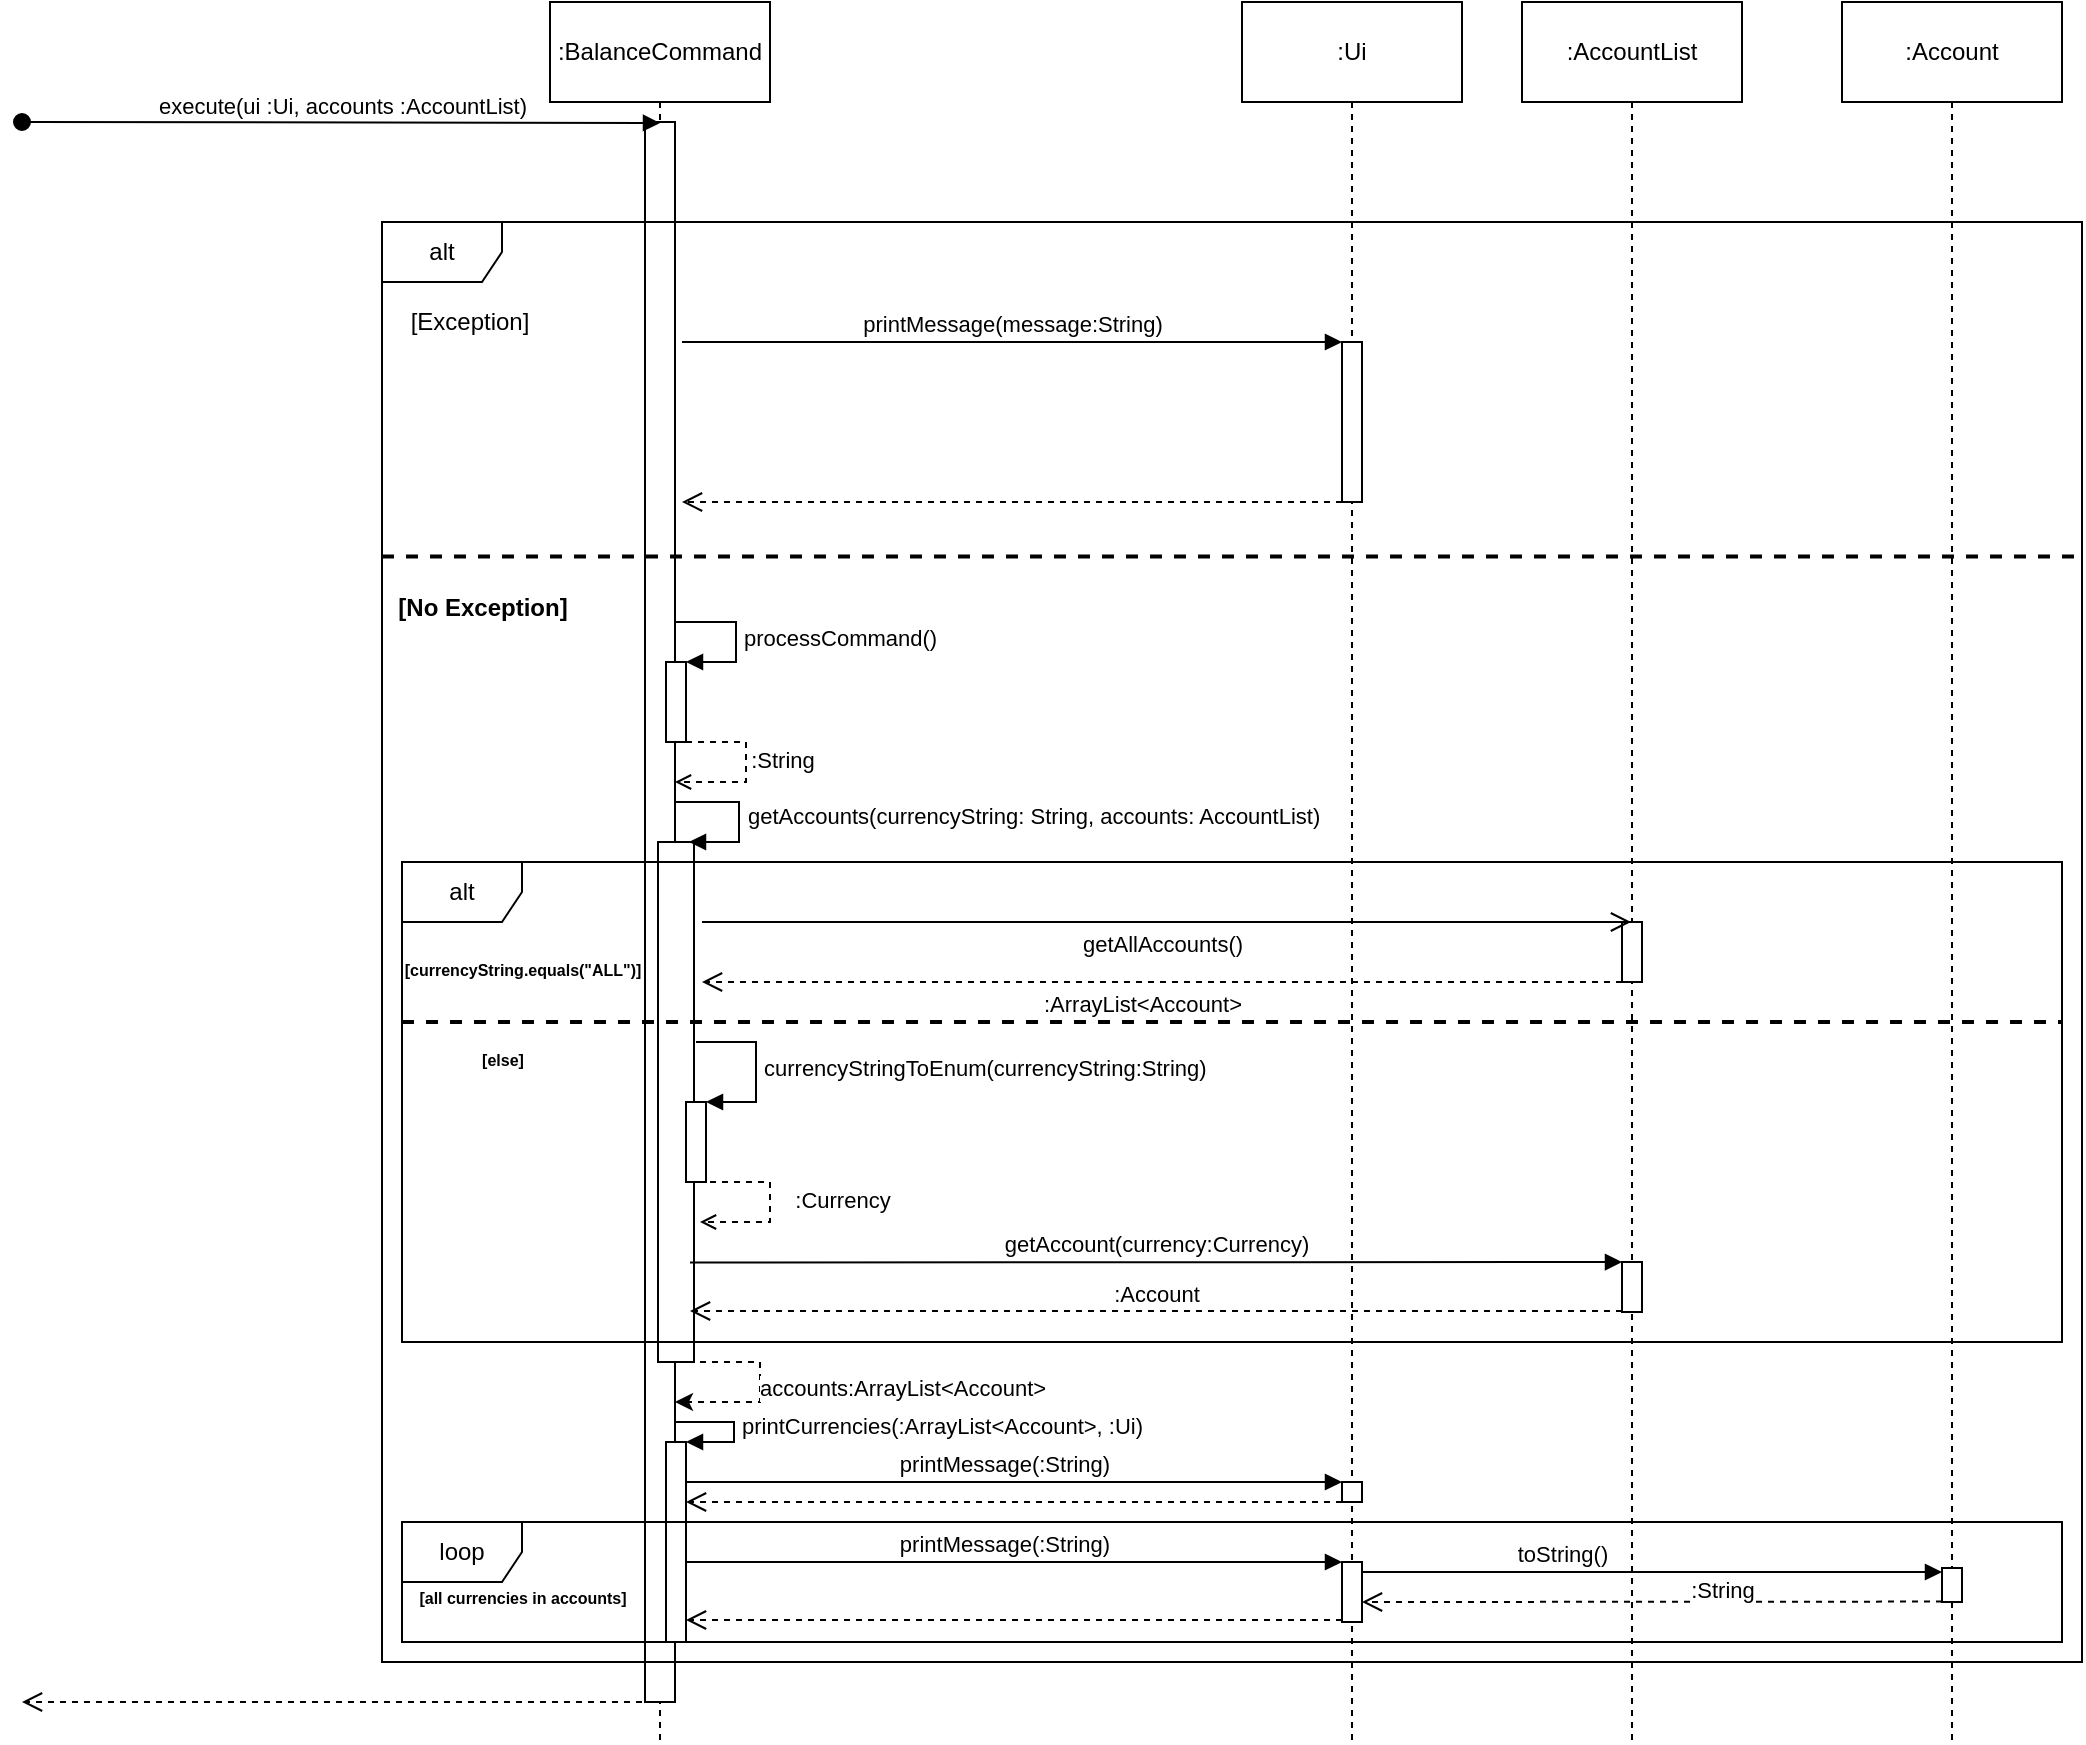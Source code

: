 <mxfile version="21.1.1" type="device">
  <diagram name="Page-1" id="e1OJEfIdMXNyWtMZwztH">
    <mxGraphModel dx="1500" dy="773" grid="1" gridSize="10" guides="1" tooltips="1" connect="1" arrows="1" fold="1" page="1" pageScale="1" pageWidth="827" pageHeight="1169" math="0" shadow="0">
      <root>
        <mxCell id="0" />
        <mxCell id="1" parent="0" />
        <mxCell id="qAqxc3iNbVJxK92Ongxz-4" value="" style="shape=umlLifeline;perimeter=lifelinePerimeter;whiteSpace=wrap;html=1;container=1;dropTarget=0;collapsible=0;recursiveResize=0;outlineConnect=0;portConstraint=eastwest;newEdgeStyle={&quot;edgeStyle&quot;:&quot;elbowEdgeStyle&quot;,&quot;elbow&quot;:&quot;vertical&quot;,&quot;curved&quot;:0,&quot;rounded&quot;:0};participant=umlEntity;" parent="1" vertex="1">
          <mxGeometry x="339" y="20" width="40" height="860" as="geometry" />
        </mxCell>
        <mxCell id="qAqxc3iNbVJxK92Ongxz-9" value="" style="html=1;points=[];perimeter=orthogonalPerimeter;outlineConnect=0;targetShapes=umlLifeline;portConstraint=eastwest;newEdgeStyle={&quot;edgeStyle&quot;:&quot;elbowEdgeStyle&quot;,&quot;elbow&quot;:&quot;vertical&quot;,&quot;curved&quot;:0,&quot;rounded&quot;:0};" parent="qAqxc3iNbVJxK92Ongxz-4" vertex="1">
          <mxGeometry x="12.5" y="50" width="15" height="790" as="geometry" />
        </mxCell>
        <mxCell id="qAqxc3iNbVJxK92Ongxz-35" value="" style="html=1;points=[];perimeter=orthogonalPerimeter;outlineConnect=0;targetShapes=umlLifeline;portConstraint=eastwest;newEdgeStyle={&quot;edgeStyle&quot;:&quot;elbowEdgeStyle&quot;,&quot;elbow&quot;:&quot;vertical&quot;,&quot;curved&quot;:0,&quot;rounded&quot;:0};" parent="qAqxc3iNbVJxK92Ongxz-4" vertex="1">
          <mxGeometry x="19" y="410" width="18" height="260" as="geometry" />
        </mxCell>
        <mxCell id="qAqxc3iNbVJxK92Ongxz-61" value="" style="html=1;points=[];perimeter=orthogonalPerimeter;outlineConnect=0;targetShapes=umlLifeline;portConstraint=eastwest;newEdgeStyle={&quot;edgeStyle&quot;:&quot;elbowEdgeStyle&quot;,&quot;elbow&quot;:&quot;vertical&quot;,&quot;curved&quot;:0,&quot;rounded&quot;:0};" parent="qAqxc3iNbVJxK92Ongxz-4" vertex="1">
          <mxGeometry x="23" y="710" width="10" height="100" as="geometry" />
        </mxCell>
        <mxCell id="qAqxc3iNbVJxK92Ongxz-2" value=":BalanceCommand" style="html=1;whiteSpace=wrap;" parent="1" vertex="1">
          <mxGeometry x="304" y="10" width="110" height="50" as="geometry" />
        </mxCell>
        <mxCell id="qAqxc3iNbVJxK92Ongxz-6" value="execute(ui :Ui, accounts :AccountList)" style="html=1;verticalAlign=bottom;startArrow=oval;startFill=1;endArrow=block;startSize=8;edgeStyle=elbowEdgeStyle;elbow=vertical;curved=0;rounded=0;" parent="1" edge="1">
          <mxGeometry width="60" relative="1" as="geometry">
            <mxPoint x="40" y="70" as="sourcePoint" />
            <mxPoint x="359" y="71" as="targetPoint" />
          </mxGeometry>
        </mxCell>
        <mxCell id="qAqxc3iNbVJxK92Ongxz-8" value="" style="shape=umlLifeline;perimeter=lifelinePerimeter;whiteSpace=wrap;html=1;container=1;dropTarget=0;collapsible=0;recursiveResize=0;outlineConnect=0;portConstraint=eastwest;newEdgeStyle={&quot;edgeStyle&quot;:&quot;elbowEdgeStyle&quot;,&quot;elbow&quot;:&quot;vertical&quot;,&quot;curved&quot;:0,&quot;rounded&quot;:0};participant=umlBoundary;" parent="1" vertex="1">
          <mxGeometry x="680" y="20" width="50" height="860" as="geometry" />
        </mxCell>
        <mxCell id="qAqxc3iNbVJxK92Ongxz-7" value=":Ui" style="html=1;whiteSpace=wrap;" parent="1" vertex="1">
          <mxGeometry x="650" y="10" width="110" height="50" as="geometry" />
        </mxCell>
        <mxCell id="qAqxc3iNbVJxK92Ongxz-18" value="alt" style="shape=umlFrame;whiteSpace=wrap;html=1;pointerEvents=0;" parent="1" vertex="1">
          <mxGeometry x="220" y="120" width="850" height="720" as="geometry" />
        </mxCell>
        <mxCell id="P9X6cf1XV2n2BRrHxzTW-1" value="getAccounts(currencyString: String, accounts: AccountList)" style="html=1;align=left;spacingLeft=2;endArrow=block;rounded=0;edgeStyle=orthogonalEdgeStyle;curved=0;rounded=0;" edge="1" parent="qAqxc3iNbVJxK92Ongxz-18">
          <mxGeometry relative="1" as="geometry">
            <mxPoint x="146.5" y="290" as="sourcePoint" />
            <Array as="points">
              <mxPoint x="178.5" y="290" />
              <mxPoint x="178.5" y="310" />
            </Array>
            <mxPoint as="offset" />
            <mxPoint x="153.5" y="310" as="targetPoint" />
          </mxGeometry>
        </mxCell>
        <UserObject label="[Exception]" placeholders="1" name="Variable" id="qAqxc3iNbVJxK92Ongxz-20">
          <mxCell style="text;html=1;strokeColor=none;fillColor=none;align=center;verticalAlign=middle;whiteSpace=wrap;overflow=hidden;" parent="1" vertex="1">
            <mxGeometry x="224" y="160" width="80" height="20" as="geometry" />
          </mxCell>
        </UserObject>
        <mxCell id="qAqxc3iNbVJxK92Ongxz-21" value="printMessage(message:String)" style="html=1;verticalAlign=bottom;startArrow=none;startFill=0;endArrow=block;startSize=8;edgeStyle=elbowEdgeStyle;elbow=vertical;curved=0;rounded=0;" parent="1" target="qAqxc3iNbVJxK92Ongxz-22" edge="1">
          <mxGeometry width="60" relative="1" as="geometry">
            <mxPoint x="370" y="180" as="sourcePoint" />
            <mxPoint x="510" y="180" as="targetPoint" />
          </mxGeometry>
        </mxCell>
        <mxCell id="qAqxc3iNbVJxK92Ongxz-22" value="" style="html=1;points=[];perimeter=orthogonalPerimeter;outlineConnect=0;targetShapes=umlLifeline;portConstraint=eastwest;newEdgeStyle={&quot;edgeStyle&quot;:&quot;elbowEdgeStyle&quot;,&quot;elbow&quot;:&quot;vertical&quot;,&quot;curved&quot;:0,&quot;rounded&quot;:0};" parent="1" vertex="1">
          <mxGeometry x="700" y="180" width="10" height="80" as="geometry" />
        </mxCell>
        <mxCell id="qAqxc3iNbVJxK92Ongxz-25" value="" style="html=1;verticalAlign=bottom;endArrow=open;dashed=1;endSize=8;edgeStyle=elbowEdgeStyle;elbow=vertical;curved=0;rounded=0;" parent="1" source="qAqxc3iNbVJxK92Ongxz-22" edge="1">
          <mxGeometry relative="1" as="geometry">
            <mxPoint x="450" y="260" as="sourcePoint" />
            <mxPoint x="370" y="260" as="targetPoint" />
          </mxGeometry>
        </mxCell>
        <mxCell id="qAqxc3iNbVJxK92Ongxz-26" value="" style="line;strokeWidth=2;html=1;dashed=1;" parent="1" vertex="1">
          <mxGeometry x="220" y="270" width="850" height="34.38" as="geometry" />
        </mxCell>
        <mxCell id="qAqxc3iNbVJxK92Ongxz-31" value="" style="html=1;points=[];perimeter=orthogonalPerimeter;outlineConnect=0;targetShapes=umlLifeline;portConstraint=eastwest;newEdgeStyle={&quot;edgeStyle&quot;:&quot;elbowEdgeStyle&quot;,&quot;elbow&quot;:&quot;vertical&quot;,&quot;curved&quot;:0,&quot;rounded&quot;:0};" parent="1" vertex="1">
          <mxGeometry x="362" y="340" width="10" height="40" as="geometry" />
        </mxCell>
        <mxCell id="qAqxc3iNbVJxK92Ongxz-32" value="processCommand()" style="html=1;align=left;spacingLeft=2;endArrow=block;rounded=0;edgeStyle=orthogonalEdgeStyle;curved=0;rounded=0;" parent="1" target="qAqxc3iNbVJxK92Ongxz-31" edge="1">
          <mxGeometry relative="1" as="geometry">
            <mxPoint x="367" y="320" as="sourcePoint" />
            <Array as="points">
              <mxPoint x="397" y="320" />
              <mxPoint x="397" y="340" />
            </Array>
            <mxPoint as="offset" />
          </mxGeometry>
        </mxCell>
        <mxCell id="qAqxc3iNbVJxK92Ongxz-33" value="" style="html=1;align=left;spacingLeft=2;endArrow=open;rounded=0;edgeStyle=orthogonalEdgeStyle;curved=0;rounded=0;dashed=1;endFill=0;" parent="1" target="qAqxc3iNbVJxK92Ongxz-9" edge="1">
          <mxGeometry relative="1" as="geometry">
            <mxPoint x="372" y="380" as="sourcePoint" />
            <Array as="points">
              <mxPoint x="402" y="380" />
              <mxPoint x="402" y="400" />
            </Array>
            <mxPoint x="377" y="400" as="targetPoint" />
            <mxPoint as="offset" />
          </mxGeometry>
        </mxCell>
        <mxCell id="qAqxc3iNbVJxK92Ongxz-34" value=":String" style="edgeLabel;html=1;align=center;verticalAlign=middle;resizable=0;points=[];" parent="qAqxc3iNbVJxK92Ongxz-33" vertex="1" connectable="0">
          <mxGeometry x="-0.082" y="-1" relative="1" as="geometry">
            <mxPoint x="19" as="offset" />
          </mxGeometry>
        </mxCell>
        <mxCell id="qAqxc3iNbVJxK92Ongxz-38" value="" style="shape=umlLifeline;perimeter=lifelinePerimeter;whiteSpace=wrap;html=1;container=1;dropTarget=0;collapsible=0;recursiveResize=0;outlineConnect=0;portConstraint=eastwest;newEdgeStyle={&quot;edgeStyle&quot;:&quot;elbowEdgeStyle&quot;,&quot;elbow&quot;:&quot;vertical&quot;,&quot;curved&quot;:0,&quot;rounded&quot;:0};participant=umlEntity;" parent="1" vertex="1">
          <mxGeometry x="825" y="20" width="40" height="860" as="geometry" />
        </mxCell>
        <mxCell id="qAqxc3iNbVJxK92Ongxz-37" value=":AccountList" style="html=1;whiteSpace=wrap;" parent="1" vertex="1">
          <mxGeometry x="790" y="10" width="110" height="50" as="geometry" />
        </mxCell>
        <mxCell id="qAqxc3iNbVJxK92Ongxz-40" value="alt" style="shape=umlFrame;whiteSpace=wrap;html=1;pointerEvents=0;" parent="1" vertex="1">
          <mxGeometry x="230" y="440" width="830" height="240" as="geometry" />
        </mxCell>
        <mxCell id="qAqxc3iNbVJxK92Ongxz-41" value="&lt;font style=&quot;font-size: 8px;&quot;&gt;[currencyString.equals(&quot;ALL&quot;)]&lt;/font&gt;" style="text;align=center;fontStyle=1;verticalAlign=middle;spacingLeft=3;spacingRight=3;strokeColor=none;rotatable=0;points=[[0,0.5],[1,0.5]];portConstraint=eastwest;html=1;" parent="1" vertex="1">
          <mxGeometry x="250" y="480" width="80" height="26" as="geometry" />
        </mxCell>
        <mxCell id="qAqxc3iNbVJxK92Ongxz-42" value="" style="html=1;points=[];perimeter=orthogonalPerimeter;outlineConnect=0;targetShapes=umlLifeline;portConstraint=eastwest;newEdgeStyle={&quot;edgeStyle&quot;:&quot;elbowEdgeStyle&quot;,&quot;elbow&quot;:&quot;vertical&quot;,&quot;curved&quot;:0,&quot;rounded&quot;:0};" parent="1" vertex="1">
          <mxGeometry x="840" y="470" width="10" height="30" as="geometry" />
        </mxCell>
        <mxCell id="qAqxc3iNbVJxK92Ongxz-43" value="getAllAccounts()" style="html=1;verticalAlign=bottom;startArrow=none;startFill=0;endArrow=open;startSize=6;endSize=8;edgeStyle=elbowEdgeStyle;elbow=vertical;curved=0;rounded=0;" parent="1" target="qAqxc3iNbVJxK92Ongxz-38" edge="1">
          <mxGeometry x="-0.01" y="-20" width="80" relative="1" as="geometry">
            <mxPoint x="380" y="470" as="sourcePoint" />
            <mxPoint x="442" y="470" as="targetPoint" />
            <mxPoint as="offset" />
          </mxGeometry>
        </mxCell>
        <mxCell id="qAqxc3iNbVJxK92Ongxz-44" value=":ArrayList&amp;lt;Account&amp;gt;" style="html=1;verticalAlign=bottom;endArrow=open;dashed=1;endSize=8;edgeStyle=elbowEdgeStyle;elbow=vertical;curved=0;rounded=0;" parent="1" source="qAqxc3iNbVJxK92Ongxz-42" edge="1">
          <mxGeometry x="0.043" y="20" relative="1" as="geometry">
            <mxPoint x="452" y="530" as="sourcePoint" />
            <mxPoint x="380" y="500" as="targetPoint" />
            <Array as="points">
              <mxPoint x="830" y="500" />
            </Array>
            <mxPoint as="offset" />
          </mxGeometry>
        </mxCell>
        <mxCell id="qAqxc3iNbVJxK92Ongxz-46" value="" style="line;strokeWidth=2;html=1;perimeter=backbonePerimeter;points=[];outlineConnect=0;dashed=1;" parent="1" vertex="1">
          <mxGeometry x="230" y="515" width="830" height="10" as="geometry" />
        </mxCell>
        <mxCell id="qAqxc3iNbVJxK92Ongxz-48" value="&lt;span style=&quot;font-size: 8px;&quot;&gt;[else]&lt;/span&gt;" style="text;align=center;fontStyle=1;verticalAlign=middle;spacingLeft=3;spacingRight=3;strokeColor=none;rotatable=0;points=[[0,0.5],[1,0.5]];portConstraint=eastwest;html=1;" parent="1" vertex="1">
          <mxGeometry x="240" y="525" width="80" height="26" as="geometry" />
        </mxCell>
        <mxCell id="qAqxc3iNbVJxK92Ongxz-51" value="" style="html=1;points=[];perimeter=orthogonalPerimeter;outlineConnect=0;targetShapes=umlLifeline;portConstraint=eastwest;newEdgeStyle={&quot;edgeStyle&quot;:&quot;elbowEdgeStyle&quot;,&quot;elbow&quot;:&quot;vertical&quot;,&quot;curved&quot;:0,&quot;rounded&quot;:0};" parent="1" vertex="1">
          <mxGeometry x="372" y="560" width="10" height="40" as="geometry" />
        </mxCell>
        <mxCell id="qAqxc3iNbVJxK92Ongxz-52" value="currencyStringToEnum(currencyString:String)" style="html=1;align=left;spacingLeft=2;endArrow=block;rounded=0;edgeStyle=orthogonalEdgeStyle;curved=0;rounded=0;" parent="1" target="qAqxc3iNbVJxK92Ongxz-51" edge="1">
          <mxGeometry relative="1" as="geometry">
            <mxPoint x="377" y="530" as="sourcePoint" />
            <Array as="points">
              <mxPoint x="407" y="560" />
            </Array>
          </mxGeometry>
        </mxCell>
        <mxCell id="qAqxc3iNbVJxK92Ongxz-56" value="" style="html=1;align=left;spacingLeft=2;endArrow=open;rounded=0;edgeStyle=orthogonalEdgeStyle;curved=0;rounded=0;dashed=1;endFill=0;" parent="1" edge="1">
          <mxGeometry relative="1" as="geometry">
            <mxPoint x="384" y="600" as="sourcePoint" />
            <Array as="points">
              <mxPoint x="414" y="600" />
              <mxPoint x="414" y="620" />
            </Array>
            <mxPoint x="379" y="620" as="targetPoint" />
            <mxPoint as="offset" />
          </mxGeometry>
        </mxCell>
        <mxCell id="qAqxc3iNbVJxK92Ongxz-57" value=":Currency" style="edgeLabel;html=1;align=center;verticalAlign=middle;resizable=0;points=[];" parent="qAqxc3iNbVJxK92Ongxz-56" vertex="1" connectable="0">
          <mxGeometry x="-0.082" y="-1" relative="1" as="geometry">
            <mxPoint x="37" as="offset" />
          </mxGeometry>
        </mxCell>
        <mxCell id="qAqxc3iNbVJxK92Ongxz-58" value="" style="html=1;align=left;spacingLeft=2;endArrow=classic;rounded=0;edgeStyle=orthogonalEdgeStyle;curved=0;rounded=0;dashed=1;endFill=1;" parent="1" edge="1" target="qAqxc3iNbVJxK92Ongxz-9">
          <mxGeometry relative="1" as="geometry">
            <mxPoint x="379" y="690" as="sourcePoint" />
            <Array as="points">
              <mxPoint x="409" y="690" />
              <mxPoint x="409" y="710" />
            </Array>
            <mxPoint x="372" y="710" as="targetPoint" />
            <mxPoint as="offset" />
          </mxGeometry>
        </mxCell>
        <mxCell id="qAqxc3iNbVJxK92Ongxz-59" value="accounts:ArrayList&amp;lt;Account&amp;gt;" style="edgeLabel;html=1;align=center;verticalAlign=middle;resizable=0;points=[];" parent="qAqxc3iNbVJxK92Ongxz-58" vertex="1" connectable="0">
          <mxGeometry x="-0.082" y="-1" relative="1" as="geometry">
            <mxPoint x="72" as="offset" />
          </mxGeometry>
        </mxCell>
        <mxCell id="qAqxc3iNbVJxK92Ongxz-60" value="[No Exception]" style="text;align=center;fontStyle=1;verticalAlign=middle;spacingLeft=3;spacingRight=3;strokeColor=none;rotatable=0;points=[[0,0.5],[1,0.5]];portConstraint=eastwest;html=1;" parent="1" vertex="1">
          <mxGeometry x="230" y="300" width="80" height="26" as="geometry" />
        </mxCell>
        <mxCell id="qAqxc3iNbVJxK92Ongxz-62" value="printCurrencies(:ArrayList&amp;lt;Account&amp;gt;, :Ui)" style="html=1;align=left;spacingLeft=2;endArrow=block;rounded=0;edgeStyle=orthogonalEdgeStyle;curved=0;rounded=0;" parent="1" target="qAqxc3iNbVJxK92Ongxz-61" edge="1">
          <mxGeometry relative="1" as="geometry">
            <mxPoint x="366" y="720" as="sourcePoint" />
            <Array as="points">
              <mxPoint x="396" y="720" />
              <mxPoint x="396" y="730" />
              <mxPoint x="367" y="730" />
            </Array>
          </mxGeometry>
        </mxCell>
        <mxCell id="qAqxc3iNbVJxK92Ongxz-63" value="printMessage(:String)" style="html=1;verticalAlign=bottom;endArrow=block;edgeStyle=elbowEdgeStyle;elbow=vertical;curved=0;rounded=0;" parent="1" target="qAqxc3iNbVJxK92Ongxz-64" edge="1">
          <mxGeometry width="80" relative="1" as="geometry">
            <mxPoint x="372" y="760" as="sourcePoint" />
            <mxPoint x="452" y="760" as="targetPoint" />
            <Array as="points">
              <mxPoint x="660" y="750" />
            </Array>
          </mxGeometry>
        </mxCell>
        <mxCell id="qAqxc3iNbVJxK92Ongxz-64" value="" style="html=1;points=[];perimeter=orthogonalPerimeter;outlineConnect=0;targetShapes=umlLifeline;portConstraint=eastwest;newEdgeStyle={&quot;edgeStyle&quot;:&quot;elbowEdgeStyle&quot;,&quot;elbow&quot;:&quot;vertical&quot;,&quot;curved&quot;:0,&quot;rounded&quot;:0};" parent="1" vertex="1">
          <mxGeometry x="700" y="750" width="10" height="10" as="geometry" />
        </mxCell>
        <mxCell id="qAqxc3iNbVJxK92Ongxz-65" value="" style="html=1;verticalAlign=bottom;endArrow=open;dashed=1;endSize=8;edgeStyle=elbowEdgeStyle;elbow=vertical;curved=0;rounded=0;" parent="1" target="qAqxc3iNbVJxK92Ongxz-61" edge="1">
          <mxGeometry x="-0.085" y="-10" relative="1" as="geometry">
            <mxPoint x="700" y="760" as="sourcePoint" />
            <mxPoint x="620" y="780.06" as="targetPoint" />
            <Array as="points">
              <mxPoint x="690" y="760" />
            </Array>
            <mxPoint as="offset" />
          </mxGeometry>
        </mxCell>
        <mxCell id="qAqxc3iNbVJxK92Ongxz-66" value="loop" style="shape=umlFrame;whiteSpace=wrap;html=1;pointerEvents=0;" parent="1" vertex="1">
          <mxGeometry x="230" y="770" width="830" height="60" as="geometry" />
        </mxCell>
        <mxCell id="qAqxc3iNbVJxK92Ongxz-67" value="" style="html=1;points=[];perimeter=orthogonalPerimeter;outlineConnect=0;targetShapes=umlLifeline;portConstraint=eastwest;newEdgeStyle={&quot;edgeStyle&quot;:&quot;elbowEdgeStyle&quot;,&quot;elbow&quot;:&quot;vertical&quot;,&quot;curved&quot;:0,&quot;rounded&quot;:0};" parent="1" vertex="1">
          <mxGeometry x="700" y="790" width="10" height="30" as="geometry" />
        </mxCell>
        <mxCell id="qAqxc3iNbVJxK92Ongxz-68" value="printMessage(:String)" style="html=1;verticalAlign=bottom;endArrow=block;edgeStyle=elbowEdgeStyle;elbow=vertical;curved=0;rounded=0;" parent="1" edge="1">
          <mxGeometry width="80" relative="1" as="geometry">
            <mxPoint x="372" y="800" as="sourcePoint" />
            <mxPoint x="700" y="790" as="targetPoint" />
            <Array as="points">
              <mxPoint x="660" y="790" />
            </Array>
          </mxGeometry>
        </mxCell>
        <mxCell id="qAqxc3iNbVJxK92Ongxz-69" value="" style="html=1;verticalAlign=bottom;endArrow=open;dashed=1;endSize=8;edgeStyle=elbowEdgeStyle;elbow=vertical;curved=0;rounded=0;" parent="1" edge="1">
          <mxGeometry x="-0.085" y="-10" relative="1" as="geometry">
            <mxPoint x="700" y="819" as="sourcePoint" />
            <mxPoint x="372" y="819" as="targetPoint" />
            <Array as="points">
              <mxPoint x="690" y="819" />
            </Array>
            <mxPoint as="offset" />
          </mxGeometry>
        </mxCell>
        <mxCell id="qAqxc3iNbVJxK92Ongxz-74" value="&lt;font style=&quot;font-size: 8px;&quot;&gt;[all currencies in accounts]&lt;/font&gt;" style="text;align=center;fontStyle=1;verticalAlign=middle;spacingLeft=3;spacingRight=3;strokeColor=none;rotatable=0;points=[[0,0.5],[1,0.5]];portConstraint=eastwest;html=1;" parent="1" vertex="1">
          <mxGeometry x="250" y="794" width="80" height="26" as="geometry" />
        </mxCell>
        <mxCell id="qAqxc3iNbVJxK92Ongxz-75" value="getAccount(currency:Currency)" style="html=1;verticalAlign=bottom;endArrow=block;edgeStyle=elbowEdgeStyle;elbow=vertical;curved=0;rounded=0;" parent="1" target="qAqxc3iNbVJxK92Ongxz-76" edge="1">
          <mxGeometry width="80" relative="1" as="geometry">
            <mxPoint x="374" y="640.23" as="sourcePoint" />
            <mxPoint x="454" y="640.23" as="targetPoint" />
          </mxGeometry>
        </mxCell>
        <mxCell id="qAqxc3iNbVJxK92Ongxz-76" value="" style="html=1;points=[];perimeter=orthogonalPerimeter;outlineConnect=0;targetShapes=umlLifeline;portConstraint=eastwest;newEdgeStyle={&quot;edgeStyle&quot;:&quot;elbowEdgeStyle&quot;,&quot;elbow&quot;:&quot;vertical&quot;,&quot;curved&quot;:0,&quot;rounded&quot;:0};" parent="1" vertex="1">
          <mxGeometry x="840" y="640" width="10" height="25" as="geometry" />
        </mxCell>
        <mxCell id="qAqxc3iNbVJxK92Ongxz-77" value=":Account" style="html=1;verticalAlign=bottom;endArrow=open;dashed=1;endSize=8;edgeStyle=elbowEdgeStyle;elbow=vertical;curved=0;rounded=0;" parent="1" source="qAqxc3iNbVJxK92Ongxz-76" edge="1">
          <mxGeometry relative="1" as="geometry">
            <mxPoint x="454" y="664.72" as="sourcePoint" />
            <mxPoint x="374" y="664.72" as="targetPoint" />
          </mxGeometry>
        </mxCell>
        <mxCell id="qAqxc3iNbVJxK92Ongxz-79" value="toString()" style="html=1;verticalAlign=bottom;endArrow=block;edgeStyle=elbowEdgeStyle;elbow=vertical;curved=0;rounded=0;" parent="1" edge="1">
          <mxGeometry x="-0.289" width="80" relative="1" as="geometry">
            <mxPoint x="710" y="799.89" as="sourcePoint" />
            <mxPoint x="1000" y="795.0" as="targetPoint" />
            <Array as="points">
              <mxPoint x="810" y="795" />
            </Array>
            <mxPoint as="offset" />
          </mxGeometry>
        </mxCell>
        <mxCell id="qAqxc3iNbVJxK92Ongxz-81" value="" style="html=1;verticalAlign=bottom;endArrow=open;dashed=1;endSize=8;edgeStyle=elbowEdgeStyle;elbow=vertical;curved=0;rounded=0;" parent="1" edge="1">
          <mxGeometry x="-0.003" relative="1" as="geometry">
            <mxPoint x="350" y="860.06" as="sourcePoint" />
            <mxPoint x="40" y="860" as="targetPoint" />
            <mxPoint as="offset" />
          </mxGeometry>
        </mxCell>
        <mxCell id="qAqxc3iNbVJxK92Ongxz-85" value="" style="shape=umlLifeline;perimeter=lifelinePerimeter;whiteSpace=wrap;html=1;container=1;dropTarget=0;collapsible=0;recursiveResize=0;outlineConnect=0;portConstraint=eastwest;newEdgeStyle={&quot;edgeStyle&quot;:&quot;elbowEdgeStyle&quot;,&quot;elbow&quot;:&quot;vertical&quot;,&quot;curved&quot;:0,&quot;rounded&quot;:0};participant=umlEntity;" parent="1" vertex="1">
          <mxGeometry x="985" y="20" width="40" height="860" as="geometry" />
        </mxCell>
        <mxCell id="qAqxc3iNbVJxK92Ongxz-78" value="" style="html=1;points=[];perimeter=orthogonalPerimeter;outlineConnect=0;targetShapes=umlLifeline;portConstraint=eastwest;newEdgeStyle={&quot;edgeStyle&quot;:&quot;elbowEdgeStyle&quot;,&quot;elbow&quot;:&quot;vertical&quot;,&quot;curved&quot;:0,&quot;rounded&quot;:0};" parent="qAqxc3iNbVJxK92Ongxz-85" vertex="1">
          <mxGeometry x="15" y="773" width="10" height="17" as="geometry" />
        </mxCell>
        <mxCell id="qAqxc3iNbVJxK92Ongxz-84" value=":Account" style="html=1;whiteSpace=wrap;" parent="1" vertex="1">
          <mxGeometry x="950" y="10" width="110" height="50" as="geometry" />
        </mxCell>
        <mxCell id="qAqxc3iNbVJxK92Ongxz-88" value=":String" style="html=1;verticalAlign=bottom;endArrow=open;dashed=1;endSize=8;edgeStyle=elbowEdgeStyle;elbow=vertical;curved=0;rounded=0;" parent="1" edge="1">
          <mxGeometry x="-0.241" y="3" relative="1" as="geometry">
            <mxPoint x="1000" y="809.79" as="sourcePoint" />
            <mxPoint x="710" y="809.722" as="targetPoint" />
            <mxPoint as="offset" />
          </mxGeometry>
        </mxCell>
      </root>
    </mxGraphModel>
  </diagram>
</mxfile>
